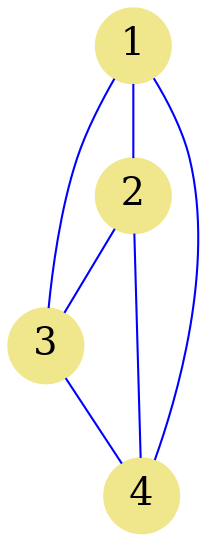 graph "graph.dot" {

   size="6.0,7.0";

node [shape=circle,fixedsize=true,style=filled,
      color="khaki",fontcolor="black",fontsize=18];

   1  [label="1", pos="0.306656,0.999996"];
   2  [label="2", pos="0.000000,0.306649"];
   3  [label="3", pos="1.000000,0.693342"];
   4  [label="4", pos="0.693345,0.000004"];

edge [color="blue"];

   1  --   2;
   1  --   4;
   1  --   3;
   2  --   3;
   2  --   4;
   3  --   4;

}

